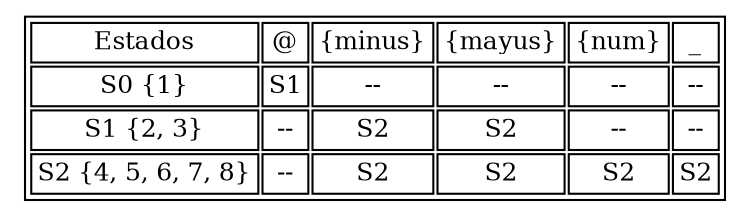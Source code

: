 digraph G {tabla1[shape=plaintext,fontsize=12, label=<<TABLE BORDER="1"><TR><TD>Estados</TD><TD>@</TD><TD>{minus}</TD><TD>{mayus}</TD><TD>{num}</TD><TD>_</TD></TR><TR><TD>S0 {1}</TD><TD>S1</TD><TD>--</TD><TD>--</TD><TD>--</TD><TD>--</TD></TR><TR><TD>S1 {2, 3}</TD><TD>--</TD><TD>S2</TD><TD>S2</TD><TD>--</TD><TD>--</TD></TR><TR><TD>S2 {4, 5, 6, 7, 8}</TD><TD>--</TD><TD>S2</TD><TD>S2</TD><TD>S2</TD><TD>S2</TD></TR></TABLE>>];}